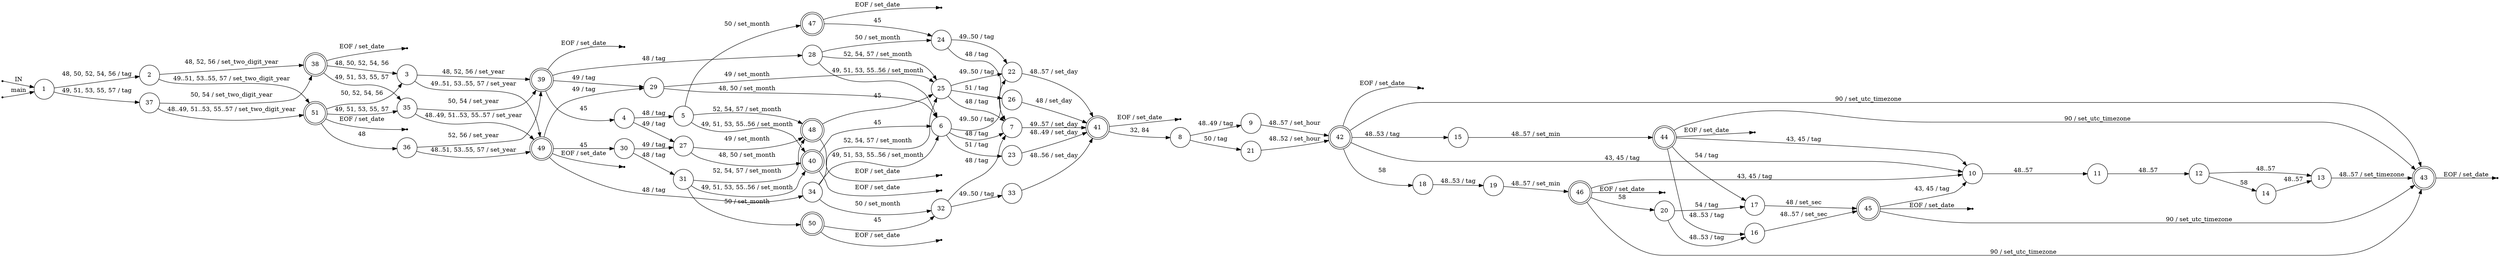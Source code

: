 digraph ISO8601 {
	rankdir=LR;
	node [ shape = point ];
	ENTRY;
	en_1;
	eof_38;
	eof_39;
	eof_40;
	eof_41;
	eof_42;
	eof_43;
	eof_44;
	eof_45;
	eof_46;
	eof_47;
	eof_48;
	eof_49;
	eof_50;
	eof_51;
	node [ shape = circle, height = 0.2 ];
	node [ fixedsize = true, height = 0.65, shape = doublecircle ];
	38;
	39;
	40;
	41;
	42;
	43;
	44;
	45;
	46;
	47;
	48;
	49;
	50;
	51;
	node [ shape = circle ];
	1 -> 2 [ label = "48, 50, 52, 54, 56 / tag" ];
	1 -> 37 [ label = "49, 51, 53, 55, 57 / tag" ];
	2 -> 38 [ label = "48, 52, 56 / set_two_digit_year" ];
	2 -> 51 [ label = "49..51, 53..55, 57 / set_two_digit_year" ];
	3 -> 39 [ label = "48, 52, 56 / set_year" ];
	3 -> 49 [ label = "49..51, 53..55, 57 / set_year" ];
	4 -> 5 [ label = "48 / tag" ];
	4 -> 27 [ label = "49 / tag" ];
	5 -> 40 [ label = "49, 51, 53, 55..56 / set_month" ];
	5 -> 47 [ label = "50 / set_month" ];
	5 -> 48 [ label = "52, 54, 57 / set_month" ];
	6 -> 7 [ label = "48 / tag" ];
	6 -> 22 [ label = "49..50 / tag" ];
	6 -> 23 [ label = "51 / tag" ];
	7 -> 41 [ label = "49..57 / set_day" ];
	8 -> 9 [ label = "48..49 / tag" ];
	8 -> 21 [ label = "50 / tag" ];
	9 -> 42 [ label = "48..57 / set_hour" ];
	10 -> 11 [ label = "48..57" ];
	11 -> 12 [ label = "48..57" ];
	12 -> 13 [ label = "48..57" ];
	12 -> 14 [ label = "58" ];
	13 -> 43 [ label = "48..57 / set_timezone" ];
	14 -> 13 [ label = "48..57" ];
	15 -> 44 [ label = "48..57 / set_min" ];
	16 -> 45 [ label = "48..57 / set_sec" ];
	17 -> 45 [ label = "48 / set_sec" ];
	18 -> 19 [ label = "48..53 / tag" ];
	19 -> 46 [ label = "48..57 / set_min" ];
	20 -> 16 [ label = "48..53 / tag" ];
	20 -> 17 [ label = "54 / tag" ];
	21 -> 42 [ label = "48..52 / set_hour" ];
	22 -> 41 [ label = "48..57 / set_day" ];
	23 -> 41 [ label = "48..49 / set_day" ];
	24 -> 7 [ label = "48 / tag" ];
	24 -> 22 [ label = "49..50 / tag" ];
	25 -> 7 [ label = "48 / tag" ];
	25 -> 22 [ label = "49..50 / tag" ];
	25 -> 26 [ label = "51 / tag" ];
	26 -> 41 [ label = "48 / set_day" ];
	27 -> 40 [ label = "48, 50 / set_month" ];
	27 -> 48 [ label = "49 / set_month" ];
	28 -> 6 [ label = "49, 51, 53, 55..56 / set_month" ];
	28 -> 24 [ label = "50 / set_month" ];
	28 -> 25 [ label = "52, 54, 57 / set_month" ];
	29 -> 6 [ label = "48, 50 / set_month" ];
	29 -> 25 [ label = "49 / set_month" ];
	30 -> 31 [ label = "48 / tag" ];
	30 -> 27 [ label = "49 / tag" ];
	31 -> 40 [ label = "49, 51, 53, 55..56 / set_month" ];
	31 -> 50 [ label = "50 / set_month" ];
	31 -> 48 [ label = "52, 54, 57 / set_month" ];
	32 -> 7 [ label = "48 / tag" ];
	32 -> 33 [ label = "49..50 / tag" ];
	33 -> 41 [ label = "48..56 / set_day" ];
	34 -> 6 [ label = "49, 51, 53, 55..56 / set_month" ];
	34 -> 32 [ label = "50 / set_month" ];
	34 -> 25 [ label = "52, 54, 57 / set_month" ];
	35 -> 49 [ label = "48..49, 51..53, 55..57 / set_year" ];
	35 -> 39 [ label = "50, 54 / set_year" ];
	36 -> 49 [ label = "48..51, 53..55, 57 / set_year" ];
	36 -> 39 [ label = "52, 56 / set_year" ];
	37 -> 51 [ label = "48..49, 51..53, 55..57 / set_two_digit_year" ];
	37 -> 38 [ label = "50, 54 / set_two_digit_year" ];
	38 -> 3 [ label = "48, 50, 52, 54, 56" ];
	38 -> 35 [ label = "49, 51, 53, 55, 57" ];
	39 -> 4 [ label = "45" ];
	39 -> 28 [ label = "48 / tag" ];
	39 -> 29 [ label = "49 / tag" ];
	40 -> 6 [ label = "45" ];
	41 -> 8 [ label = "32, 84" ];
	42 -> 10 [ label = "43, 45 / tag" ];
	42 -> 15 [ label = "48..53 / tag" ];
	42 -> 18 [ label = "58" ];
	42 -> 43 [ label = "90 / set_utc_timezone" ];
	44 -> 10 [ label = "43, 45 / tag" ];
	44 -> 16 [ label = "48..53 / tag" ];
	44 -> 17 [ label = "54 / tag" ];
	44 -> 43 [ label = "90 / set_utc_timezone" ];
	45 -> 10 [ label = "43, 45 / tag" ];
	45 -> 43 [ label = "90 / set_utc_timezone" ];
	46 -> 10 [ label = "43, 45 / tag" ];
	46 -> 20 [ label = "58" ];
	46 -> 43 [ label = "90 / set_utc_timezone" ];
	47 -> 24 [ label = "45" ];
	48 -> 25 [ label = "45" ];
	49 -> 30 [ label = "45" ];
	49 -> 34 [ label = "48 / tag" ];
	49 -> 29 [ label = "49 / tag" ];
	50 -> 32 [ label = "45" ];
	51 -> 36 [ label = "48" ];
	51 -> 35 [ label = "49, 51, 53, 55, 57" ];
	51 -> 3 [ label = "50, 52, 54, 56" ];
	ENTRY -> 1 [ label = "IN" ];
	en_1 -> 1 [ label = "main" ];
	38 -> eof_38 [ label = "EOF / set_date" ];
	39 -> eof_39 [ label = "EOF / set_date" ];
	40 -> eof_40 [ label = "EOF / set_date" ];
	41 -> eof_41 [ label = "EOF / set_date" ];
	42 -> eof_42 [ label = "EOF / set_date" ];
	43 -> eof_43 [ label = "EOF / set_date" ];
	44 -> eof_44 [ label = "EOF / set_date" ];
	45 -> eof_45 [ label = "EOF / set_date" ];
	46 -> eof_46 [ label = "EOF / set_date" ];
	47 -> eof_47 [ label = "EOF / set_date" ];
	48 -> eof_48 [ label = "EOF / set_date" ];
	49 -> eof_49 [ label = "EOF / set_date" ];
	50 -> eof_50 [ label = "EOF / set_date" ];
	51 -> eof_51 [ label = "EOF / set_date" ];
}
